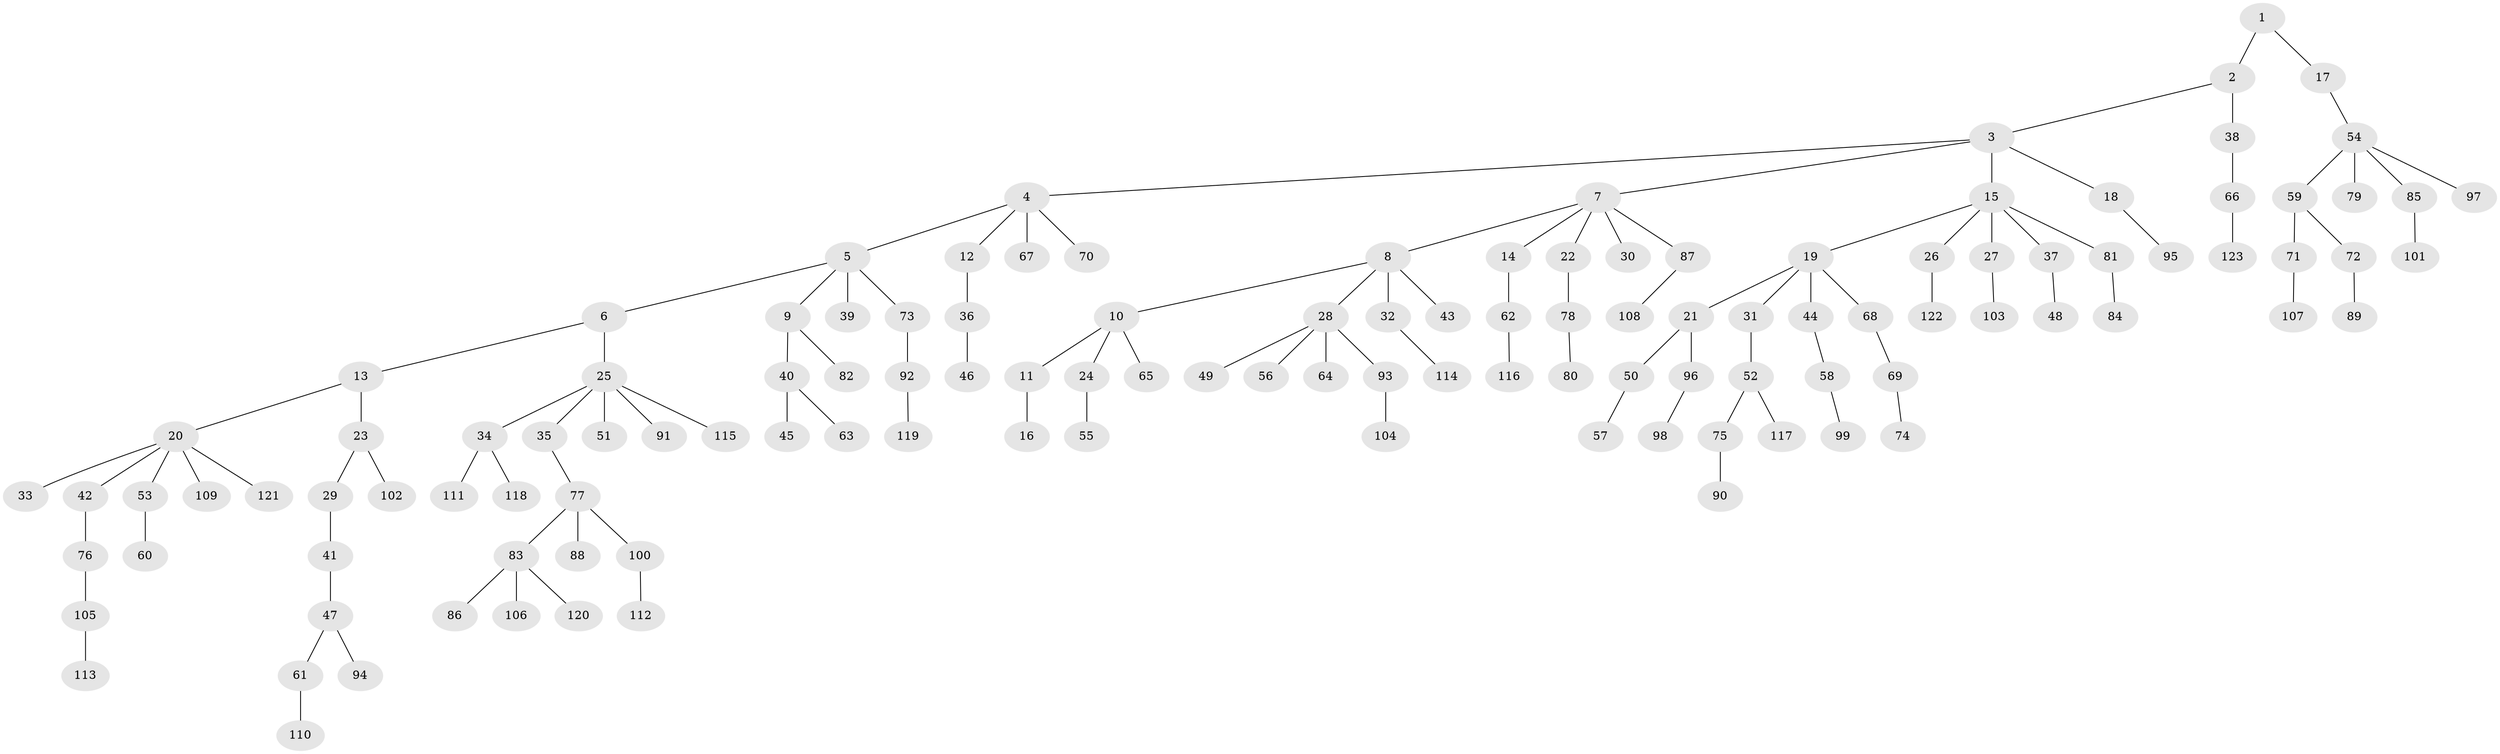 // coarse degree distribution, {3: 0.10810810810810811, 5: 0.06756756756756757, 6: 0.013513513513513514, 2: 0.21621621621621623, 4: 0.06756756756756757, 1: 0.527027027027027}
// Generated by graph-tools (version 1.1) at 2025/37/03/04/25 23:37:19]
// undirected, 123 vertices, 122 edges
graph export_dot {
  node [color=gray90,style=filled];
  1;
  2;
  3;
  4;
  5;
  6;
  7;
  8;
  9;
  10;
  11;
  12;
  13;
  14;
  15;
  16;
  17;
  18;
  19;
  20;
  21;
  22;
  23;
  24;
  25;
  26;
  27;
  28;
  29;
  30;
  31;
  32;
  33;
  34;
  35;
  36;
  37;
  38;
  39;
  40;
  41;
  42;
  43;
  44;
  45;
  46;
  47;
  48;
  49;
  50;
  51;
  52;
  53;
  54;
  55;
  56;
  57;
  58;
  59;
  60;
  61;
  62;
  63;
  64;
  65;
  66;
  67;
  68;
  69;
  70;
  71;
  72;
  73;
  74;
  75;
  76;
  77;
  78;
  79;
  80;
  81;
  82;
  83;
  84;
  85;
  86;
  87;
  88;
  89;
  90;
  91;
  92;
  93;
  94;
  95;
  96;
  97;
  98;
  99;
  100;
  101;
  102;
  103;
  104;
  105;
  106;
  107;
  108;
  109;
  110;
  111;
  112;
  113;
  114;
  115;
  116;
  117;
  118;
  119;
  120;
  121;
  122;
  123;
  1 -- 2;
  1 -- 17;
  2 -- 3;
  2 -- 38;
  3 -- 4;
  3 -- 7;
  3 -- 15;
  3 -- 18;
  4 -- 5;
  4 -- 12;
  4 -- 67;
  4 -- 70;
  5 -- 6;
  5 -- 9;
  5 -- 39;
  5 -- 73;
  6 -- 13;
  6 -- 25;
  7 -- 8;
  7 -- 14;
  7 -- 22;
  7 -- 30;
  7 -- 87;
  8 -- 10;
  8 -- 28;
  8 -- 32;
  8 -- 43;
  9 -- 40;
  9 -- 82;
  10 -- 11;
  10 -- 24;
  10 -- 65;
  11 -- 16;
  12 -- 36;
  13 -- 20;
  13 -- 23;
  14 -- 62;
  15 -- 19;
  15 -- 26;
  15 -- 27;
  15 -- 37;
  15 -- 81;
  17 -- 54;
  18 -- 95;
  19 -- 21;
  19 -- 31;
  19 -- 44;
  19 -- 68;
  20 -- 33;
  20 -- 42;
  20 -- 53;
  20 -- 109;
  20 -- 121;
  21 -- 50;
  21 -- 96;
  22 -- 78;
  23 -- 29;
  23 -- 102;
  24 -- 55;
  25 -- 34;
  25 -- 35;
  25 -- 51;
  25 -- 91;
  25 -- 115;
  26 -- 122;
  27 -- 103;
  28 -- 49;
  28 -- 56;
  28 -- 64;
  28 -- 93;
  29 -- 41;
  31 -- 52;
  32 -- 114;
  34 -- 111;
  34 -- 118;
  35 -- 77;
  36 -- 46;
  37 -- 48;
  38 -- 66;
  40 -- 45;
  40 -- 63;
  41 -- 47;
  42 -- 76;
  44 -- 58;
  47 -- 61;
  47 -- 94;
  50 -- 57;
  52 -- 75;
  52 -- 117;
  53 -- 60;
  54 -- 59;
  54 -- 79;
  54 -- 85;
  54 -- 97;
  58 -- 99;
  59 -- 71;
  59 -- 72;
  61 -- 110;
  62 -- 116;
  66 -- 123;
  68 -- 69;
  69 -- 74;
  71 -- 107;
  72 -- 89;
  73 -- 92;
  75 -- 90;
  76 -- 105;
  77 -- 83;
  77 -- 88;
  77 -- 100;
  78 -- 80;
  81 -- 84;
  83 -- 86;
  83 -- 106;
  83 -- 120;
  85 -- 101;
  87 -- 108;
  92 -- 119;
  93 -- 104;
  96 -- 98;
  100 -- 112;
  105 -- 113;
}
